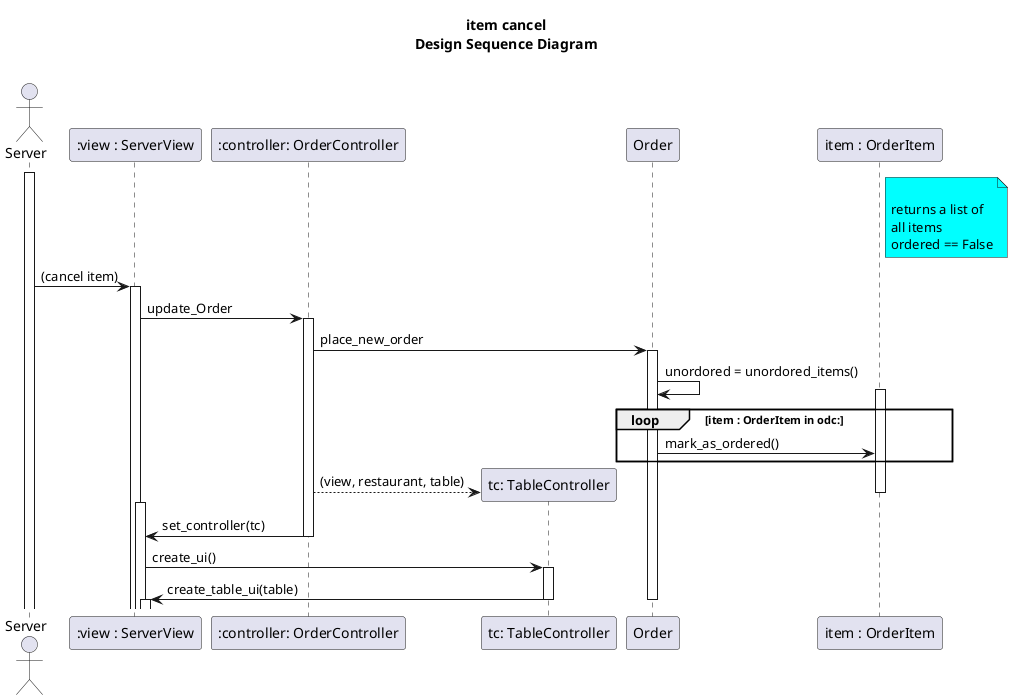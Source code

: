 @startuml


title item cancel\n**Design** Sequence Diagram\n

actor Server as client
participant ":view : ServerView" as svv
participant ":controller: OrderController" as odc
participant "tc: TableController" as tc
participant "Order" as or
participant "item : OrderItem" as it

activate client


note right of it #aqua

returns a list of
all items
ordered == False
end note


client -> svv ++: (cancel item)
svv->odc++: update_Order
odc->or++:place_new_order
or->or: unordored = unordored_items()


loop item : OrderItem in odc:
    activate it
    or->it:mark_as_ordered()

    end


odc-->tc**: (view, restaurant, table)
deactivate it
activate svv
odc->svv--: set_controller(tc)

svv->tc++:create_ui()


tc->svv--:create_table_ui(table)
activate svv
deactivate svv





deactivate



deactivate



@enduml